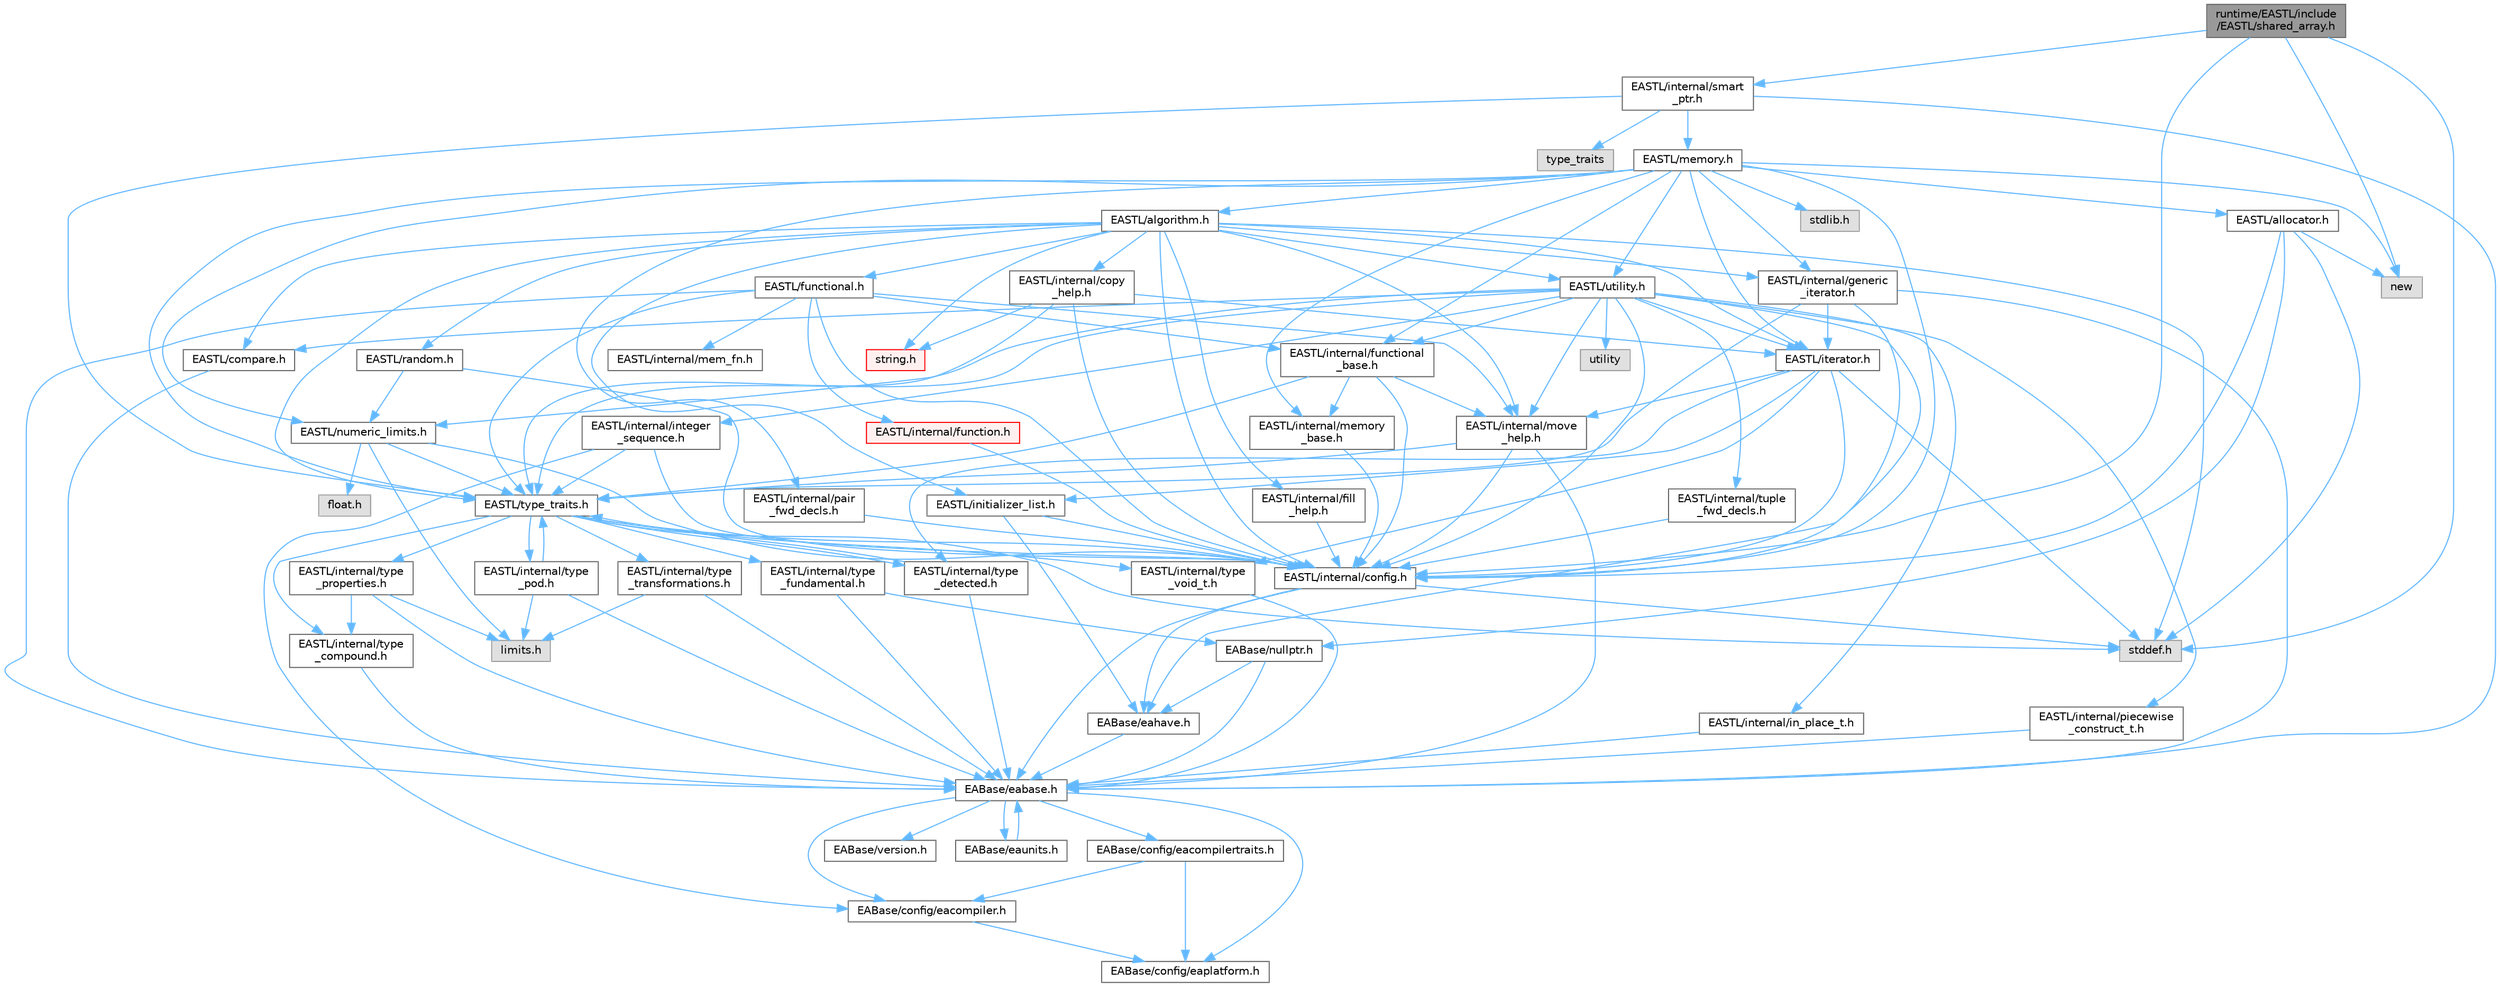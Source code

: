 digraph "runtime/EASTL/include/EASTL/shared_array.h"
{
 // LATEX_PDF_SIZE
  bgcolor="transparent";
  edge [fontname=Helvetica,fontsize=10,labelfontname=Helvetica,labelfontsize=10];
  node [fontname=Helvetica,fontsize=10,shape=box,height=0.2,width=0.4];
  Node1 [id="Node000001",label="runtime/EASTL/include\l/EASTL/shared_array.h",height=0.2,width=0.4,color="gray40", fillcolor="grey60", style="filled", fontcolor="black",tooltip=" "];
  Node1 -> Node2 [id="edge138_Node000001_Node000002",color="steelblue1",style="solid",tooltip=" "];
  Node2 [id="Node000002",label="EASTL/internal/config.h",height=0.2,width=0.4,color="grey40", fillcolor="white", style="filled",URL="$config_8h.html",tooltip=" "];
  Node2 -> Node3 [id="edge139_Node000002_Node000003",color="steelblue1",style="solid",tooltip=" "];
  Node3 [id="Node000003",label="EABase/eabase.h",height=0.2,width=0.4,color="grey40", fillcolor="white", style="filled",URL="$eabase_8h.html",tooltip=" "];
  Node3 -> Node4 [id="edge140_Node000003_Node000004",color="steelblue1",style="solid",tooltip=" "];
  Node4 [id="Node000004",label="EABase/config/eacompiler.h",height=0.2,width=0.4,color="grey40", fillcolor="white", style="filled",URL="$eacompiler_8h.html",tooltip=" "];
  Node4 -> Node5 [id="edge141_Node000004_Node000005",color="steelblue1",style="solid",tooltip=" "];
  Node5 [id="Node000005",label="EABase/config/eaplatform.h",height=0.2,width=0.4,color="grey40", fillcolor="white", style="filled",URL="$eaplatform_8h.html",tooltip=" "];
  Node3 -> Node6 [id="edge142_Node000003_Node000006",color="steelblue1",style="solid",tooltip=" "];
  Node6 [id="Node000006",label="EABase/config/eacompilertraits.h",height=0.2,width=0.4,color="grey40", fillcolor="white", style="filled",URL="$eacompilertraits_8h.html",tooltip=" "];
  Node6 -> Node5 [id="edge143_Node000006_Node000005",color="steelblue1",style="solid",tooltip=" "];
  Node6 -> Node4 [id="edge144_Node000006_Node000004",color="steelblue1",style="solid",tooltip=" "];
  Node3 -> Node5 [id="edge145_Node000003_Node000005",color="steelblue1",style="solid",tooltip=" "];
  Node3 -> Node7 [id="edge146_Node000003_Node000007",color="steelblue1",style="solid",tooltip=" "];
  Node7 [id="Node000007",label="EABase/version.h",height=0.2,width=0.4,color="grey40", fillcolor="white", style="filled",URL="$_e_a_s_t_l_2packages_2_e_a_base_2include_2_common_2_e_a_base_2version_8h.html",tooltip=" "];
  Node3 -> Node8 [id="edge147_Node000003_Node000008",color="steelblue1",style="solid",tooltip=" "];
  Node8 [id="Node000008",label="EABase/eaunits.h",height=0.2,width=0.4,color="grey40", fillcolor="white", style="filled",URL="$eaunits_8h.html",tooltip=" "];
  Node8 -> Node3 [id="edge148_Node000008_Node000003",color="steelblue1",style="solid",tooltip=" "];
  Node2 -> Node9 [id="edge149_Node000002_Node000009",color="steelblue1",style="solid",tooltip=" "];
  Node9 [id="Node000009",label="EABase/eahave.h",height=0.2,width=0.4,color="grey40", fillcolor="white", style="filled",URL="$eahave_8h.html",tooltip=" "];
  Node9 -> Node3 [id="edge150_Node000009_Node000003",color="steelblue1",style="solid",tooltip=" "];
  Node2 -> Node10 [id="edge151_Node000002_Node000010",color="steelblue1",style="solid",tooltip=" "];
  Node10 [id="Node000010",label="stddef.h",height=0.2,width=0.4,color="grey60", fillcolor="#E0E0E0", style="filled",tooltip=" "];
  Node1 -> Node11 [id="edge152_Node000001_Node000011",color="steelblue1",style="solid",tooltip=" "];
  Node11 [id="Node000011",label="EASTL/internal/smart\l_ptr.h",height=0.2,width=0.4,color="grey40", fillcolor="white", style="filled",URL="$smart__ptr_8h.html",tooltip=" "];
  Node11 -> Node12 [id="edge153_Node000011_Node000012",color="steelblue1",style="solid",tooltip=" "];
  Node12 [id="Node000012",label="type_traits",height=0.2,width=0.4,color="grey60", fillcolor="#E0E0E0", style="filled",tooltip=" "];
  Node11 -> Node3 [id="edge154_Node000011_Node000003",color="steelblue1",style="solid",tooltip=" "];
  Node11 -> Node13 [id="edge155_Node000011_Node000013",color="steelblue1",style="solid",tooltip=" "];
  Node13 [id="Node000013",label="EASTL/memory.h",height=0.2,width=0.4,color="grey40", fillcolor="white", style="filled",URL="$_e_a_s_t_l_2include_2_e_a_s_t_l_2memory_8h.html",tooltip=" "];
  Node13 -> Node2 [id="edge156_Node000013_Node000002",color="steelblue1",style="solid",tooltip=" "];
  Node13 -> Node14 [id="edge157_Node000013_Node000014",color="steelblue1",style="solid",tooltip=" "];
  Node14 [id="Node000014",label="EASTL/internal/memory\l_base.h",height=0.2,width=0.4,color="grey40", fillcolor="white", style="filled",URL="$memory__base_8h.html",tooltip=" "];
  Node14 -> Node2 [id="edge158_Node000014_Node000002",color="steelblue1",style="solid",tooltip=" "];
  Node13 -> Node15 [id="edge159_Node000013_Node000015",color="steelblue1",style="solid",tooltip=" "];
  Node15 [id="Node000015",label="EASTL/internal/generic\l_iterator.h",height=0.2,width=0.4,color="grey40", fillcolor="white", style="filled",URL="$generic__iterator_8h.html",tooltip=" "];
  Node15 -> Node3 [id="edge160_Node000015_Node000003",color="steelblue1",style="solid",tooltip=" "];
  Node15 -> Node2 [id="edge161_Node000015_Node000002",color="steelblue1",style="solid",tooltip=" "];
  Node15 -> Node16 [id="edge162_Node000015_Node000016",color="steelblue1",style="solid",tooltip=" "];
  Node16 [id="Node000016",label="EASTL/iterator.h",height=0.2,width=0.4,color="grey40", fillcolor="white", style="filled",URL="$_e_a_s_t_l_2include_2_e_a_s_t_l_2iterator_8h.html",tooltip=" "];
  Node16 -> Node2 [id="edge163_Node000016_Node000002",color="steelblue1",style="solid",tooltip=" "];
  Node16 -> Node17 [id="edge164_Node000016_Node000017",color="steelblue1",style="solid",tooltip=" "];
  Node17 [id="Node000017",label="EASTL/internal/move\l_help.h",height=0.2,width=0.4,color="grey40", fillcolor="white", style="filled",URL="$move__help_8h.html",tooltip=" "];
  Node17 -> Node3 [id="edge165_Node000017_Node000003",color="steelblue1",style="solid",tooltip=" "];
  Node17 -> Node2 [id="edge166_Node000017_Node000002",color="steelblue1",style="solid",tooltip=" "];
  Node17 -> Node18 [id="edge167_Node000017_Node000018",color="steelblue1",style="solid",tooltip=" "];
  Node18 [id="Node000018",label="EASTL/type_traits.h",height=0.2,width=0.4,color="grey40", fillcolor="white", style="filled",URL="$_e_a_s_t_l_2include_2_e_a_s_t_l_2type__traits_8h.html",tooltip=" "];
  Node18 -> Node2 [id="edge168_Node000018_Node000002",color="steelblue1",style="solid",tooltip=" "];
  Node18 -> Node10 [id="edge169_Node000018_Node000010",color="steelblue1",style="solid",tooltip=" "];
  Node18 -> Node19 [id="edge170_Node000018_Node000019",color="steelblue1",style="solid",tooltip=" "];
  Node19 [id="Node000019",label="EASTL/internal/type\l_fundamental.h",height=0.2,width=0.4,color="grey40", fillcolor="white", style="filled",URL="$type__fundamental_8h.html",tooltip=" "];
  Node19 -> Node3 [id="edge171_Node000019_Node000003",color="steelblue1",style="solid",tooltip=" "];
  Node19 -> Node20 [id="edge172_Node000019_Node000020",color="steelblue1",style="solid",tooltip=" "];
  Node20 [id="Node000020",label="EABase/nullptr.h",height=0.2,width=0.4,color="grey40", fillcolor="white", style="filled",URL="$nullptr_8h.html",tooltip=" "];
  Node20 -> Node3 [id="edge173_Node000020_Node000003",color="steelblue1",style="solid",tooltip=" "];
  Node20 -> Node9 [id="edge174_Node000020_Node000009",color="steelblue1",style="solid",tooltip=" "];
  Node18 -> Node21 [id="edge175_Node000018_Node000021",color="steelblue1",style="solid",tooltip=" "];
  Node21 [id="Node000021",label="EASTL/internal/type\l_transformations.h",height=0.2,width=0.4,color="grey40", fillcolor="white", style="filled",URL="$type__transformations_8h.html",tooltip=" "];
  Node21 -> Node3 [id="edge176_Node000021_Node000003",color="steelblue1",style="solid",tooltip=" "];
  Node21 -> Node22 [id="edge177_Node000021_Node000022",color="steelblue1",style="solid",tooltip=" "];
  Node22 [id="Node000022",label="limits.h",height=0.2,width=0.4,color="grey60", fillcolor="#E0E0E0", style="filled",tooltip=" "];
  Node18 -> Node23 [id="edge178_Node000018_Node000023",color="steelblue1",style="solid",tooltip=" "];
  Node23 [id="Node000023",label="EASTL/internal/type\l_void_t.h",height=0.2,width=0.4,color="grey40", fillcolor="white", style="filled",URL="$type__void__t_8h.html",tooltip=" "];
  Node23 -> Node3 [id="edge179_Node000023_Node000003",color="steelblue1",style="solid",tooltip=" "];
  Node18 -> Node24 [id="edge180_Node000018_Node000024",color="steelblue1",style="solid",tooltip=" "];
  Node24 [id="Node000024",label="EASTL/internal/type\l_properties.h",height=0.2,width=0.4,color="grey40", fillcolor="white", style="filled",URL="$type__properties_8h.html",tooltip=" "];
  Node24 -> Node3 [id="edge181_Node000024_Node000003",color="steelblue1",style="solid",tooltip=" "];
  Node24 -> Node22 [id="edge182_Node000024_Node000022",color="steelblue1",style="solid",tooltip=" "];
  Node24 -> Node25 [id="edge183_Node000024_Node000025",color="steelblue1",style="solid",tooltip=" "];
  Node25 [id="Node000025",label="EASTL/internal/type\l_compound.h",height=0.2,width=0.4,color="grey40", fillcolor="white", style="filled",URL="$type__compound_8h.html",tooltip=" "];
  Node25 -> Node3 [id="edge184_Node000025_Node000003",color="steelblue1",style="solid",tooltip=" "];
  Node18 -> Node25 [id="edge185_Node000018_Node000025",color="steelblue1",style="solid",tooltip=" "];
  Node18 -> Node26 [id="edge186_Node000018_Node000026",color="steelblue1",style="solid",tooltip=" "];
  Node26 [id="Node000026",label="EASTL/internal/type\l_pod.h",height=0.2,width=0.4,color="grey40", fillcolor="white", style="filled",URL="$type__pod_8h.html",tooltip=" "];
  Node26 -> Node3 [id="edge187_Node000026_Node000003",color="steelblue1",style="solid",tooltip=" "];
  Node26 -> Node22 [id="edge188_Node000026_Node000022",color="steelblue1",style="solid",tooltip=" "];
  Node26 -> Node18 [id="edge189_Node000026_Node000018",color="steelblue1",style="solid",tooltip=" "];
  Node18 -> Node27 [id="edge190_Node000018_Node000027",color="steelblue1",style="solid",tooltip=" "];
  Node27 [id="Node000027",label="EASTL/internal/type\l_detected.h",height=0.2,width=0.4,color="grey40", fillcolor="white", style="filled",URL="$type__detected_8h.html",tooltip=" "];
  Node27 -> Node3 [id="edge191_Node000027_Node000003",color="steelblue1",style="solid",tooltip=" "];
  Node27 -> Node18 [id="edge192_Node000027_Node000018",color="steelblue1",style="solid",tooltip=" "];
  Node16 -> Node27 [id="edge193_Node000016_Node000027",color="steelblue1",style="solid",tooltip=" "];
  Node16 -> Node23 [id="edge194_Node000016_Node000023",color="steelblue1",style="solid",tooltip=" "];
  Node16 -> Node28 [id="edge195_Node000016_Node000028",color="steelblue1",style="solid",tooltip=" "];
  Node28 [id="Node000028",label="EASTL/initializer_list.h",height=0.2,width=0.4,color="grey40", fillcolor="white", style="filled",URL="$initializer__list_8h.html",tooltip=" "];
  Node28 -> Node2 [id="edge196_Node000028_Node000002",color="steelblue1",style="solid",tooltip=" "];
  Node28 -> Node9 [id="edge197_Node000028_Node000009",color="steelblue1",style="solid",tooltip=" "];
  Node16 -> Node10 [id="edge198_Node000016_Node000010",color="steelblue1",style="solid",tooltip=" "];
  Node15 -> Node18 [id="edge199_Node000015_Node000018",color="steelblue1",style="solid",tooltip=" "];
  Node13 -> Node29 [id="edge200_Node000013_Node000029",color="steelblue1",style="solid",tooltip=" "];
  Node29 [id="Node000029",label="EASTL/internal/pair\l_fwd_decls.h",height=0.2,width=0.4,color="grey40", fillcolor="white", style="filled",URL="$pair__fwd__decls_8h.html",tooltip=" "];
  Node29 -> Node2 [id="edge201_Node000029_Node000002",color="steelblue1",style="solid",tooltip=" "];
  Node13 -> Node30 [id="edge202_Node000013_Node000030",color="steelblue1",style="solid",tooltip=" "];
  Node30 [id="Node000030",label="EASTL/internal/functional\l_base.h",height=0.2,width=0.4,color="grey40", fillcolor="white", style="filled",URL="$functional__base_8h.html",tooltip=" "];
  Node30 -> Node2 [id="edge203_Node000030_Node000002",color="steelblue1",style="solid",tooltip=" "];
  Node30 -> Node14 [id="edge204_Node000030_Node000014",color="steelblue1",style="solid",tooltip=" "];
  Node30 -> Node17 [id="edge205_Node000030_Node000017",color="steelblue1",style="solid",tooltip=" "];
  Node30 -> Node18 [id="edge206_Node000030_Node000018",color="steelblue1",style="solid",tooltip=" "];
  Node13 -> Node31 [id="edge207_Node000013_Node000031",color="steelblue1",style="solid",tooltip=" "];
  Node31 [id="Node000031",label="EASTL/algorithm.h",height=0.2,width=0.4,color="grey40", fillcolor="white", style="filled",URL="$_e_a_s_t_l_2include_2_e_a_s_t_l_2algorithm_8h.html",tooltip=" "];
  Node31 -> Node2 [id="edge208_Node000031_Node000002",color="steelblue1",style="solid",tooltip=" "];
  Node31 -> Node18 [id="edge209_Node000031_Node000018",color="steelblue1",style="solid",tooltip=" "];
  Node31 -> Node17 [id="edge210_Node000031_Node000017",color="steelblue1",style="solid",tooltip=" "];
  Node31 -> Node32 [id="edge211_Node000031_Node000032",color="steelblue1",style="solid",tooltip=" "];
  Node32 [id="Node000032",label="EASTL/internal/copy\l_help.h",height=0.2,width=0.4,color="grey40", fillcolor="white", style="filled",URL="$copy__help_8h.html",tooltip=" "];
  Node32 -> Node2 [id="edge212_Node000032_Node000002",color="steelblue1",style="solid",tooltip=" "];
  Node32 -> Node18 [id="edge213_Node000032_Node000018",color="steelblue1",style="solid",tooltip=" "];
  Node32 -> Node16 [id="edge214_Node000032_Node000016",color="steelblue1",style="solid",tooltip=" "];
  Node32 -> Node33 [id="edge215_Node000032_Node000033",color="steelblue1",style="solid",tooltip=" "];
  Node33 [id="Node000033",label="string.h",height=0.2,width=0.4,color="red", fillcolor="#FFF0F0", style="filled",URL="$string_8h.html",tooltip=" "];
  Node31 -> Node147 [id="edge216_Node000031_Node000147",color="steelblue1",style="solid",tooltip=" "];
  Node147 [id="Node000147",label="EASTL/internal/fill\l_help.h",height=0.2,width=0.4,color="grey40", fillcolor="white", style="filled",URL="$fill__help_8h.html",tooltip=" "];
  Node147 -> Node2 [id="edge217_Node000147_Node000002",color="steelblue1",style="solid",tooltip=" "];
  Node31 -> Node28 [id="edge218_Node000031_Node000028",color="steelblue1",style="solid",tooltip=" "];
  Node31 -> Node16 [id="edge219_Node000031_Node000016",color="steelblue1",style="solid",tooltip=" "];
  Node31 -> Node46 [id="edge220_Node000031_Node000046",color="steelblue1",style="solid",tooltip=" "];
  Node46 [id="Node000046",label="EASTL/functional.h",height=0.2,width=0.4,color="grey40", fillcolor="white", style="filled",URL="$_e_a_s_t_l_2include_2_e_a_s_t_l_2functional_8h.html",tooltip=" "];
  Node46 -> Node3 [id="edge221_Node000046_Node000003",color="steelblue1",style="solid",tooltip=" "];
  Node46 -> Node2 [id="edge222_Node000046_Node000002",color="steelblue1",style="solid",tooltip=" "];
  Node46 -> Node17 [id="edge223_Node000046_Node000017",color="steelblue1",style="solid",tooltip=" "];
  Node46 -> Node18 [id="edge224_Node000046_Node000018",color="steelblue1",style="solid",tooltip=" "];
  Node46 -> Node30 [id="edge225_Node000046_Node000030",color="steelblue1",style="solid",tooltip=" "];
  Node46 -> Node47 [id="edge226_Node000046_Node000047",color="steelblue1",style="solid",tooltip=" "];
  Node47 [id="Node000047",label="EASTL/internal/mem_fn.h",height=0.2,width=0.4,color="grey40", fillcolor="white", style="filled",URL="$mem__fn_8h.html",tooltip=" "];
  Node46 -> Node48 [id="edge227_Node000046_Node000048",color="steelblue1",style="solid",tooltip=" "];
  Node48 [id="Node000048",label="EASTL/internal/function.h",height=0.2,width=0.4,color="red", fillcolor="#FFF0F0", style="filled",URL="$_e_a_s_t_l_2include_2_e_a_s_t_l_2internal_2function_8h.html",tooltip=" "];
  Node48 -> Node2 [id="edge228_Node000048_Node000002",color="steelblue1",style="solid",tooltip=" "];
  Node31 -> Node53 [id="edge229_Node000031_Node000053",color="steelblue1",style="solid",tooltip=" "];
  Node53 [id="Node000053",label="EASTL/utility.h",height=0.2,width=0.4,color="grey40", fillcolor="white", style="filled",URL="$_e_a_s_t_l_2include_2_e_a_s_t_l_2utility_8h.html",tooltip=" "];
  Node53 -> Node2 [id="edge230_Node000053_Node000002",color="steelblue1",style="solid",tooltip=" "];
  Node53 -> Node18 [id="edge231_Node000053_Node000018",color="steelblue1",style="solid",tooltip=" "];
  Node53 -> Node16 [id="edge232_Node000053_Node000016",color="steelblue1",style="solid",tooltip=" "];
  Node53 -> Node54 [id="edge233_Node000053_Node000054",color="steelblue1",style="solid",tooltip=" "];
  Node54 [id="Node000054",label="EASTL/numeric_limits.h",height=0.2,width=0.4,color="grey40", fillcolor="white", style="filled",URL="$numeric__limits_8h.html",tooltip=" "];
  Node54 -> Node2 [id="edge234_Node000054_Node000002",color="steelblue1",style="solid",tooltip=" "];
  Node54 -> Node18 [id="edge235_Node000054_Node000018",color="steelblue1",style="solid",tooltip=" "];
  Node54 -> Node22 [id="edge236_Node000054_Node000022",color="steelblue1",style="solid",tooltip=" "];
  Node54 -> Node55 [id="edge237_Node000054_Node000055",color="steelblue1",style="solid",tooltip=" "];
  Node55 [id="Node000055",label="float.h",height=0.2,width=0.4,color="grey60", fillcolor="#E0E0E0", style="filled",tooltip=" "];
  Node53 -> Node56 [id="edge238_Node000053_Node000056",color="steelblue1",style="solid",tooltip=" "];
  Node56 [id="Node000056",label="EASTL/compare.h",height=0.2,width=0.4,color="grey40", fillcolor="white", style="filled",URL="$compare_8h.html",tooltip=" "];
  Node56 -> Node3 [id="edge239_Node000056_Node000003",color="steelblue1",style="solid",tooltip=" "];
  Node53 -> Node30 [id="edge240_Node000053_Node000030",color="steelblue1",style="solid",tooltip=" "];
  Node53 -> Node17 [id="edge241_Node000053_Node000017",color="steelblue1",style="solid",tooltip=" "];
  Node53 -> Node9 [id="edge242_Node000053_Node000009",color="steelblue1",style="solid",tooltip=" "];
  Node53 -> Node57 [id="edge243_Node000053_Node000057",color="steelblue1",style="solid",tooltip=" "];
  Node57 [id="Node000057",label="EASTL/internal/integer\l_sequence.h",height=0.2,width=0.4,color="grey40", fillcolor="white", style="filled",URL="$integer__sequence_8h.html",tooltip=" "];
  Node57 -> Node4 [id="edge244_Node000057_Node000004",color="steelblue1",style="solid",tooltip=" "];
  Node57 -> Node2 [id="edge245_Node000057_Node000002",color="steelblue1",style="solid",tooltip=" "];
  Node57 -> Node18 [id="edge246_Node000057_Node000018",color="steelblue1",style="solid",tooltip=" "];
  Node53 -> Node58 [id="edge247_Node000053_Node000058",color="steelblue1",style="solid",tooltip=" "];
  Node58 [id="Node000058",label="EASTL/internal/tuple\l_fwd_decls.h",height=0.2,width=0.4,color="grey40", fillcolor="white", style="filled",URL="$tuple__fwd__decls_8h.html",tooltip=" "];
  Node58 -> Node2 [id="edge248_Node000058_Node000002",color="steelblue1",style="solid",tooltip=" "];
  Node53 -> Node59 [id="edge249_Node000053_Node000059",color="steelblue1",style="solid",tooltip=" "];
  Node59 [id="Node000059",label="EASTL/internal/in_place_t.h",height=0.2,width=0.4,color="grey40", fillcolor="white", style="filled",URL="$in__place__t_8h.html",tooltip=" "];
  Node59 -> Node3 [id="edge250_Node000059_Node000003",color="steelblue1",style="solid",tooltip=" "];
  Node53 -> Node60 [id="edge251_Node000053_Node000060",color="steelblue1",style="solid",tooltip=" "];
  Node60 [id="Node000060",label="EASTL/internal/piecewise\l_construct_t.h",height=0.2,width=0.4,color="grey40", fillcolor="white", style="filled",URL="$piecewise__construct__t_8h.html",tooltip=" "];
  Node60 -> Node3 [id="edge252_Node000060_Node000003",color="steelblue1",style="solid",tooltip=" "];
  Node53 -> Node61 [id="edge253_Node000053_Node000061",color="steelblue1",style="solid",tooltip=" "];
  Node61 [id="Node000061",label="utility",height=0.2,width=0.4,color="grey60", fillcolor="#E0E0E0", style="filled",tooltip=" "];
  Node31 -> Node15 [id="edge254_Node000031_Node000015",color="steelblue1",style="solid",tooltip=" "];
  Node31 -> Node148 [id="edge255_Node000031_Node000148",color="steelblue1",style="solid",tooltip=" "];
  Node148 [id="Node000148",label="EASTL/random.h",height=0.2,width=0.4,color="grey40", fillcolor="white", style="filled",URL="$random_8h.html",tooltip=" "];
  Node148 -> Node2 [id="edge256_Node000148_Node000002",color="steelblue1",style="solid",tooltip=" "];
  Node148 -> Node54 [id="edge257_Node000148_Node000054",color="steelblue1",style="solid",tooltip=" "];
  Node31 -> Node56 [id="edge258_Node000031_Node000056",color="steelblue1",style="solid",tooltip=" "];
  Node31 -> Node10 [id="edge259_Node000031_Node000010",color="steelblue1",style="solid",tooltip=" "];
  Node31 -> Node33 [id="edge260_Node000031_Node000033",color="steelblue1",style="solid",tooltip=" "];
  Node13 -> Node18 [id="edge261_Node000013_Node000018",color="steelblue1",style="solid",tooltip=" "];
  Node13 -> Node50 [id="edge262_Node000013_Node000050",color="steelblue1",style="solid",tooltip=" "];
  Node50 [id="Node000050",label="EASTL/allocator.h",height=0.2,width=0.4,color="grey40", fillcolor="white", style="filled",URL="$allocator_8h.html",tooltip=" "];
  Node50 -> Node2 [id="edge263_Node000050_Node000002",color="steelblue1",style="solid",tooltip=" "];
  Node50 -> Node20 [id="edge264_Node000050_Node000020",color="steelblue1",style="solid",tooltip=" "];
  Node50 -> Node10 [id="edge265_Node000050_Node000010",color="steelblue1",style="solid",tooltip=" "];
  Node50 -> Node51 [id="edge266_Node000050_Node000051",color="steelblue1",style="solid",tooltip=" "];
  Node51 [id="Node000051",label="new",height=0.2,width=0.4,color="grey60", fillcolor="#E0E0E0", style="filled",tooltip=" "];
  Node13 -> Node16 [id="edge267_Node000013_Node000016",color="steelblue1",style="solid",tooltip=" "];
  Node13 -> Node53 [id="edge268_Node000013_Node000053",color="steelblue1",style="solid",tooltip=" "];
  Node13 -> Node54 [id="edge269_Node000013_Node000054",color="steelblue1",style="solid",tooltip=" "];
  Node13 -> Node149 [id="edge270_Node000013_Node000149",color="steelblue1",style="solid",tooltip=" "];
  Node149 [id="Node000149",label="stdlib.h",height=0.2,width=0.4,color="grey60", fillcolor="#E0E0E0", style="filled",tooltip=" "];
  Node13 -> Node51 [id="edge271_Node000013_Node000051",color="steelblue1",style="solid",tooltip=" "];
  Node11 -> Node18 [id="edge272_Node000011_Node000018",color="steelblue1",style="solid",tooltip=" "];
  Node1 -> Node51 [id="edge273_Node000001_Node000051",color="steelblue1",style="solid",tooltip=" "];
  Node1 -> Node10 [id="edge274_Node000001_Node000010",color="steelblue1",style="solid",tooltip=" "];
}
